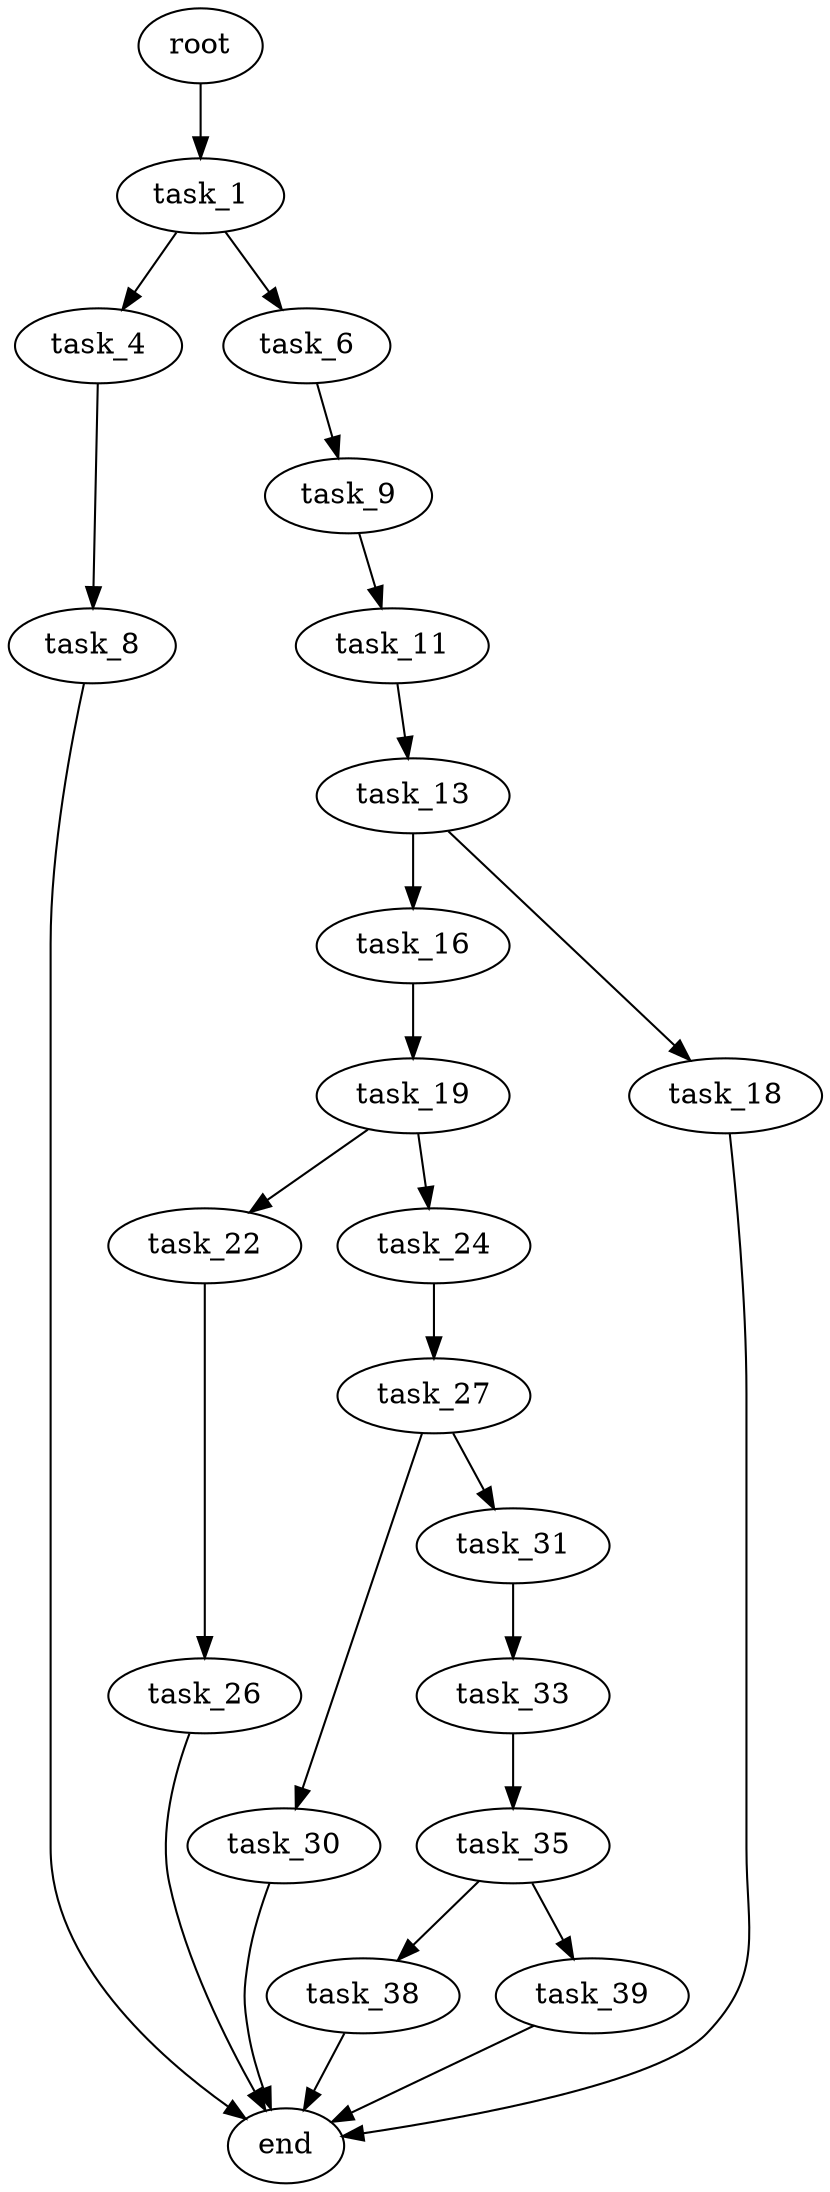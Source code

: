 digraph G {
  root [size="0.000000"];
  task_1 [size="4927359357.000000"];
  task_4 [size="42554834019.000000"];
  task_6 [size="43315347958.000000"];
  task_8 [size="171086618156.000000"];
  task_9 [size="19645550953.000000"];
  task_11 [size="1073741824000.000000"];
  task_13 [size="3718576449.000000"];
  task_16 [size="231928233984.000000"];
  task_18 [size="930618183409.000000"];
  task_19 [size="368293445632.000000"];
  task_22 [size="15322260573.000000"];
  task_24 [size="229568355117.000000"];
  task_26 [size="387856770938.000000"];
  task_27 [size="1073741824000.000000"];
  task_30 [size="405339492189.000000"];
  task_31 [size="231928233984.000000"];
  task_33 [size="368293445632.000000"];
  task_35 [size="549755813888.000000"];
  task_38 [size="814882276608.000000"];
  task_39 [size="8589934592.000000"];
  end [size="0.000000"];

  root -> task_1 [size="1.000000"];
  task_1 -> task_4 [size="301989888.000000"];
  task_1 -> task_6 [size="301989888.000000"];
  task_4 -> task_8 [size="33554432.000000"];
  task_6 -> task_9 [size="838860800.000000"];
  task_8 -> end [size="1.000000"];
  task_9 -> task_11 [size="536870912.000000"];
  task_11 -> task_13 [size="838860800.000000"];
  task_13 -> task_16 [size="75497472.000000"];
  task_13 -> task_18 [size="75497472.000000"];
  task_16 -> task_19 [size="301989888.000000"];
  task_18 -> end [size="1.000000"];
  task_19 -> task_22 [size="411041792.000000"];
  task_19 -> task_24 [size="411041792.000000"];
  task_22 -> task_26 [size="301989888.000000"];
  task_24 -> task_27 [size="679477248.000000"];
  task_26 -> end [size="1.000000"];
  task_27 -> task_30 [size="838860800.000000"];
  task_27 -> task_31 [size="838860800.000000"];
  task_30 -> end [size="1.000000"];
  task_31 -> task_33 [size="301989888.000000"];
  task_33 -> task_35 [size="411041792.000000"];
  task_35 -> task_38 [size="536870912.000000"];
  task_35 -> task_39 [size="536870912.000000"];
  task_38 -> end [size="1.000000"];
  task_39 -> end [size="1.000000"];
}
